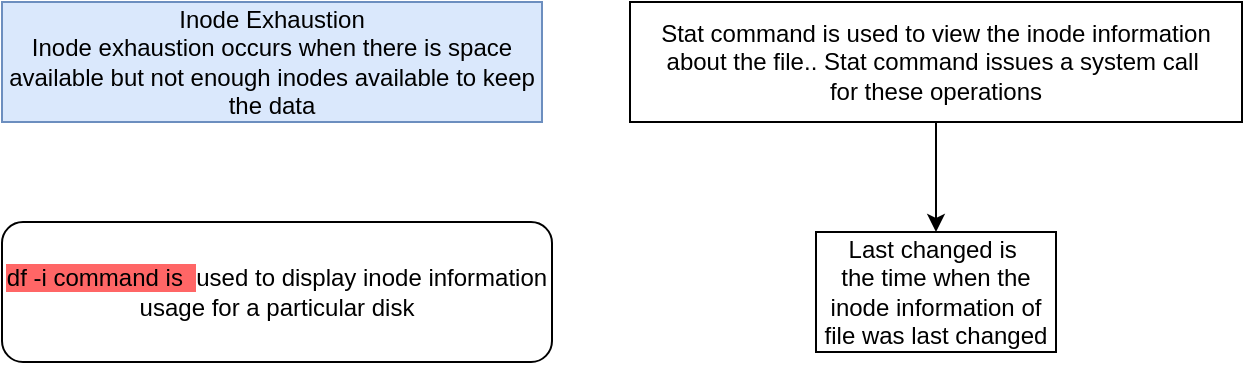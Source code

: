 <mxfile version="24.7.1" type="device">
  <diagram id="YB7nxHcyt1UKi1WW9o3B" name="Page-1">
    <mxGraphModel dx="954" dy="592" grid="1" gridSize="10" guides="1" tooltips="1" connect="1" arrows="1" fold="1" page="1" pageScale="1" pageWidth="827" pageHeight="1169" math="0" shadow="0">
      <root>
        <mxCell id="0" />
        <mxCell id="1" parent="0" />
        <mxCell id="8UfrzMply8LaI5QMz6-F-1" value="Inode Exhaustion&lt;div&gt;Inode exhaustion occurs when there is space available but not enough inodes available to keep the data&lt;/div&gt;" style="rounded=0;whiteSpace=wrap;html=1;fillColor=#dae8fc;strokeColor=#6c8ebf;" vertex="1" parent="1">
          <mxGeometry x="100" y="100" width="270" height="60" as="geometry" />
        </mxCell>
        <mxCell id="8UfrzMply8LaI5QMz6-F-4" value="" style="edgeStyle=orthogonalEdgeStyle;rounded=0;orthogonalLoop=1;jettySize=auto;html=1;" edge="1" parent="1" source="8UfrzMply8LaI5QMz6-F-2" target="8UfrzMply8LaI5QMz6-F-3">
          <mxGeometry relative="1" as="geometry" />
        </mxCell>
        <mxCell id="8UfrzMply8LaI5QMz6-F-2" value="Stat command is used to view the inode information&lt;div&gt;about the file.. Stat command issues a system call&amp;nbsp;&lt;/div&gt;&lt;div&gt;for these operations&lt;/div&gt;" style="rounded=0;whiteSpace=wrap;html=1;" vertex="1" parent="1">
          <mxGeometry x="414" y="100" width="306" height="60" as="geometry" />
        </mxCell>
        <mxCell id="8UfrzMply8LaI5QMz6-F-3" value="Last changed is&amp;nbsp;&lt;div&gt;the time when the inode information of file was last changed&lt;/div&gt;" style="whiteSpace=wrap;html=1;rounded=0;" vertex="1" parent="1">
          <mxGeometry x="507" y="215" width="120" height="60" as="geometry" />
        </mxCell>
        <mxCell id="8UfrzMply8LaI5QMz6-F-5" value="&lt;span style=&quot;background-color: rgb(255, 102, 102);&quot;&gt;df -i command is&amp;nbsp; &lt;/span&gt;used to display inode information&lt;div&gt;usage for a particular disk&lt;/div&gt;" style="rounded=1;whiteSpace=wrap;html=1;" vertex="1" parent="1">
          <mxGeometry x="100" y="210" width="275" height="70" as="geometry" />
        </mxCell>
      </root>
    </mxGraphModel>
  </diagram>
</mxfile>
